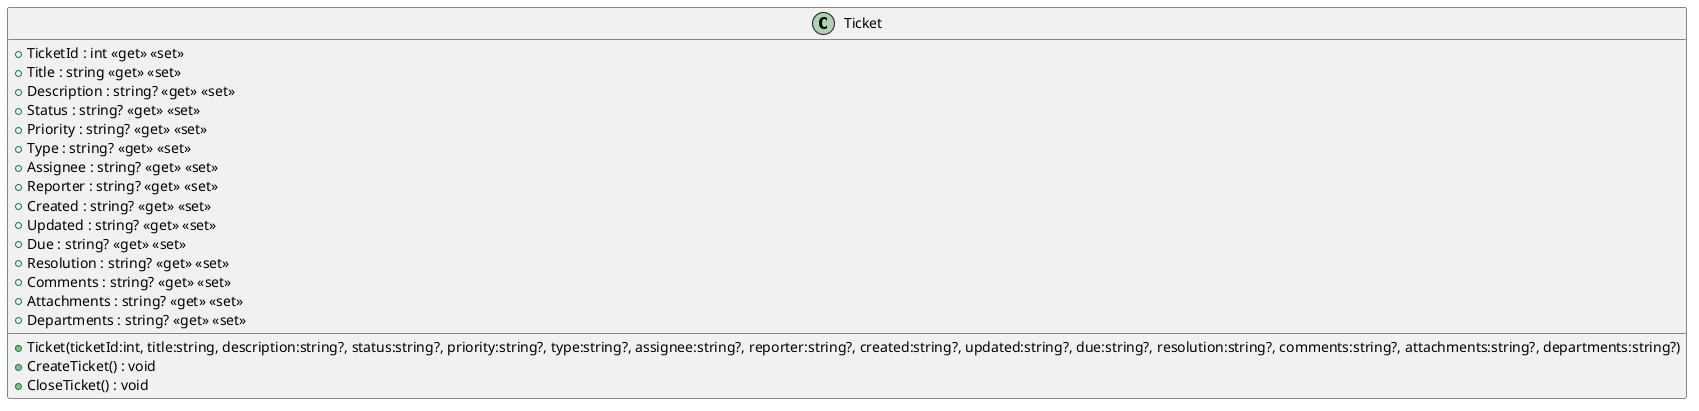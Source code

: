 @startuml
class Ticket {
    + TicketId : int <<get>> <<set>>
    + Title : string <<get>> <<set>>
    + Description : string? <<get>> <<set>>
    + Status : string? <<get>> <<set>>
    + Priority : string? <<get>> <<set>>
    + Type : string? <<get>> <<set>>
    + Assignee : string? <<get>> <<set>>
    + Reporter : string? <<get>> <<set>>
    + Created : string? <<get>> <<set>>
    + Updated : string? <<get>> <<set>>
    + Due : string? <<get>> <<set>>
    + Resolution : string? <<get>> <<set>>
    + Comments : string? <<get>> <<set>>
    + Attachments : string? <<get>> <<set>>
    + Departments : string? <<get>> <<set>>
    + Ticket(ticketId:int, title:string, description:string?, status:string?, priority:string?, type:string?, assignee:string?, reporter:string?, created:string?, updated:string?, due:string?, resolution:string?, comments:string?, attachments:string?, departments:string?)
    + CreateTicket() : void
    + CloseTicket() : void
}
@enduml
